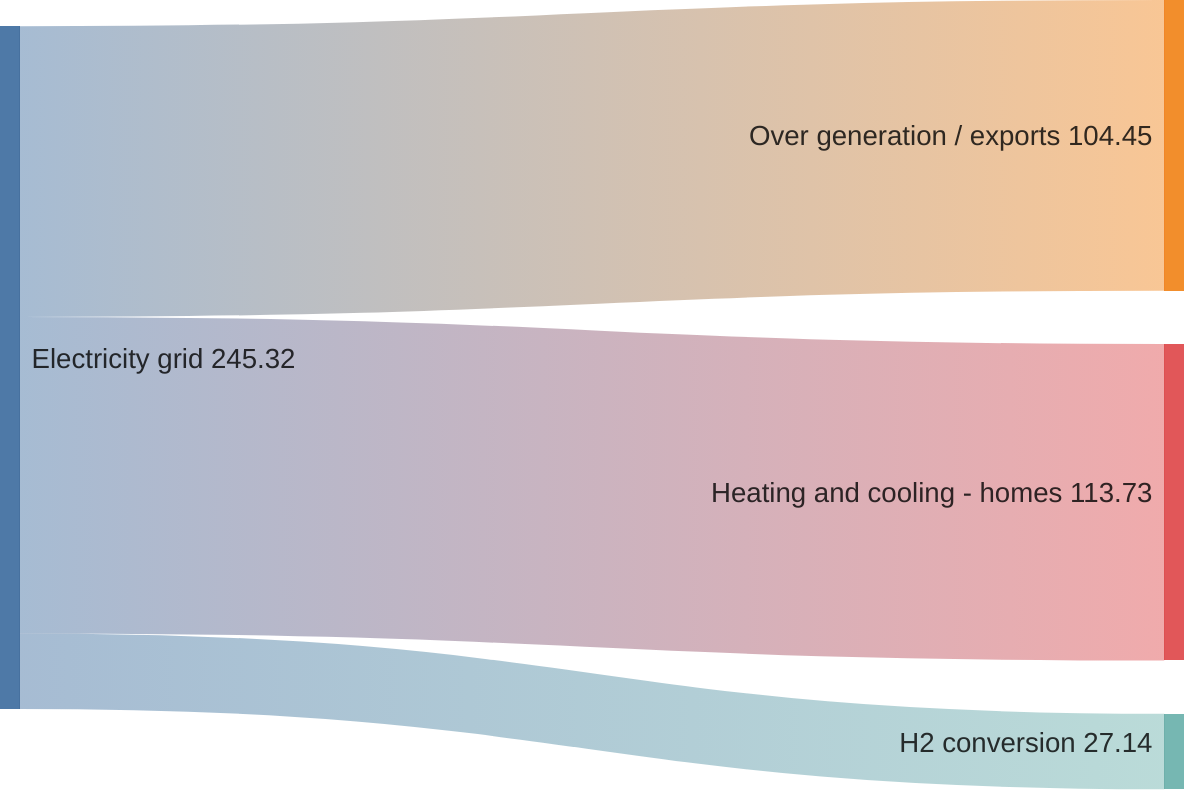 sankey-beta

%% source,target,value
Electricity grid,Over generation / exports,104.453
Electricity grid,Heating and cooling - homes,113.726
Electricity grid,H2 conversion,27.14